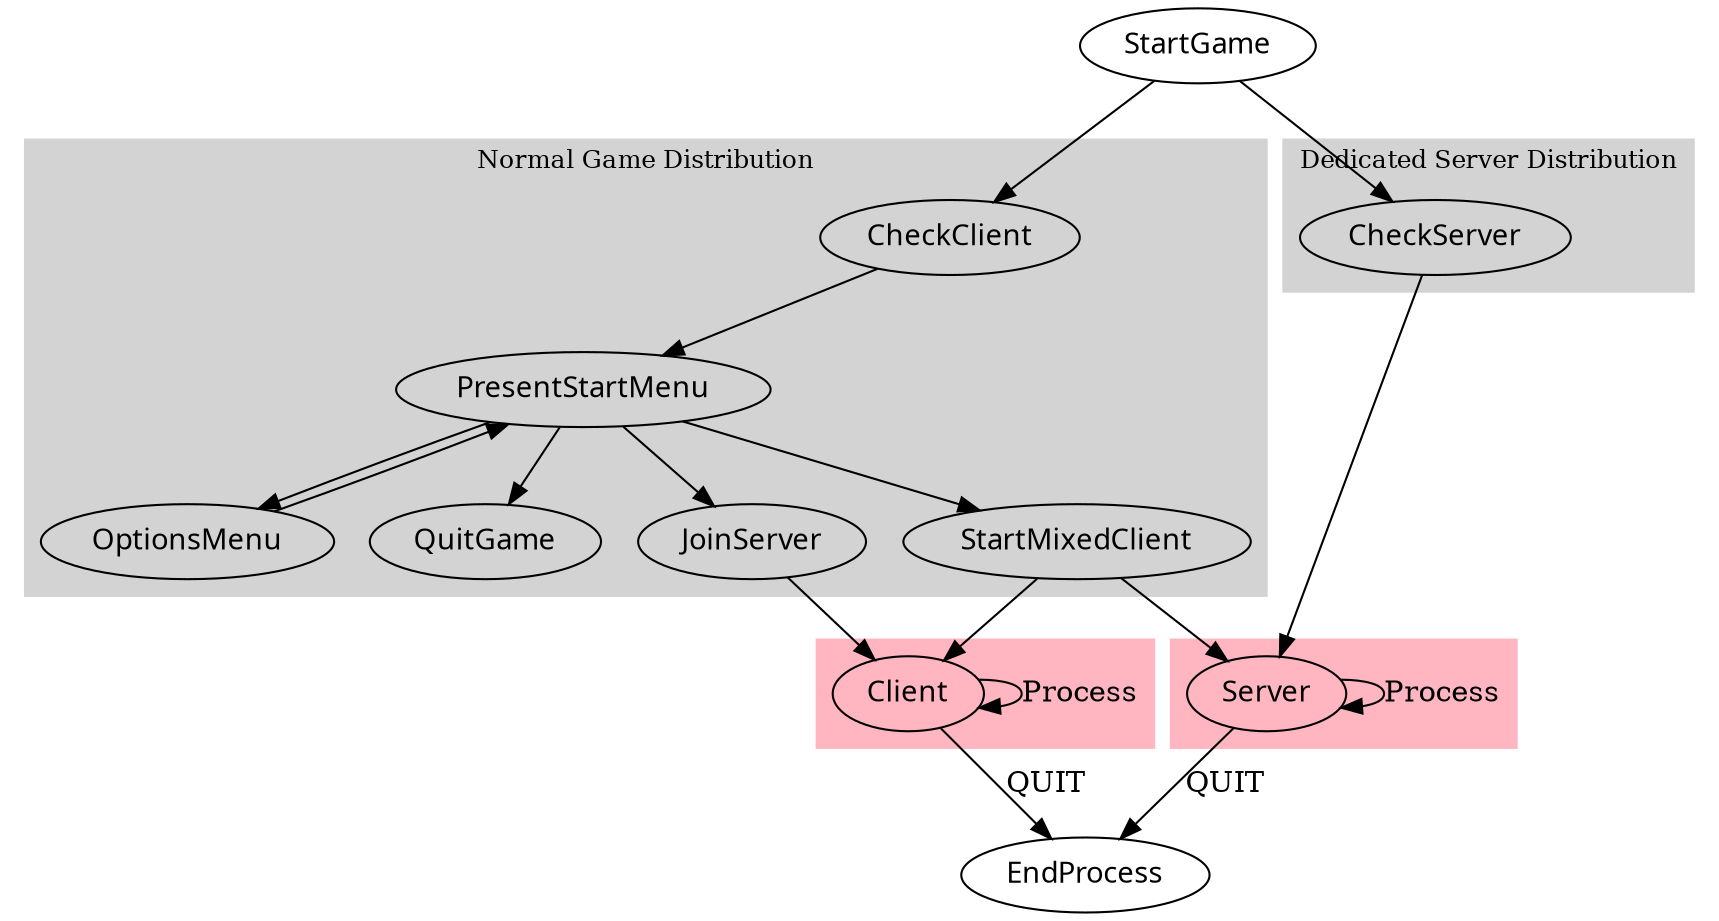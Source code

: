 digraph G {
    fontsize=12
    node [fontname="Source Code Variable,sans-serif"]
    
    StartGame;
    
    subgraph clusterNormalGame {
        style="filled";  color="lightgrey";
        label = "Normal Game Distribution"
        CheckClient;
        PresentStartMenu;
        PresentStartMenu -> OptionsMenu;
        PresentStartMenu -> QuitGame;
        PresentStartMenu -> JoinServer;
        PresentStartMenu -> StartMixedClient;
    
        CheckClient -> PresentStartMenu;
        OptionsMenu -> PresentStartMenu;
    }
    subgraph clusterDedicatedServer {
        style="filled";  color="lightgrey";
        label = "Dedicated Server Distribution"
        CheckServer;
    }

    subgraph clusterServer {
        style="filled";  color="lightpink";
        Server;
        Server -> Server[label="Process"];
    }

    subgraph clusterClient {
        style="filled";  color="lightpink";
        Client;
        Client -> Client[label="Process"];
    }
    
    StartGame -> CheckClient;
    StartGame -> CheckServer;

    
    CheckServer -> Server;
    JoinServer -> Client;
    StartMixedClient -> Server;
    StartMixedClient -> Client;
    
    Server -> EndProcess [label="QUIT"];
    Client -> EndProcess [label="QUIT"];
}
